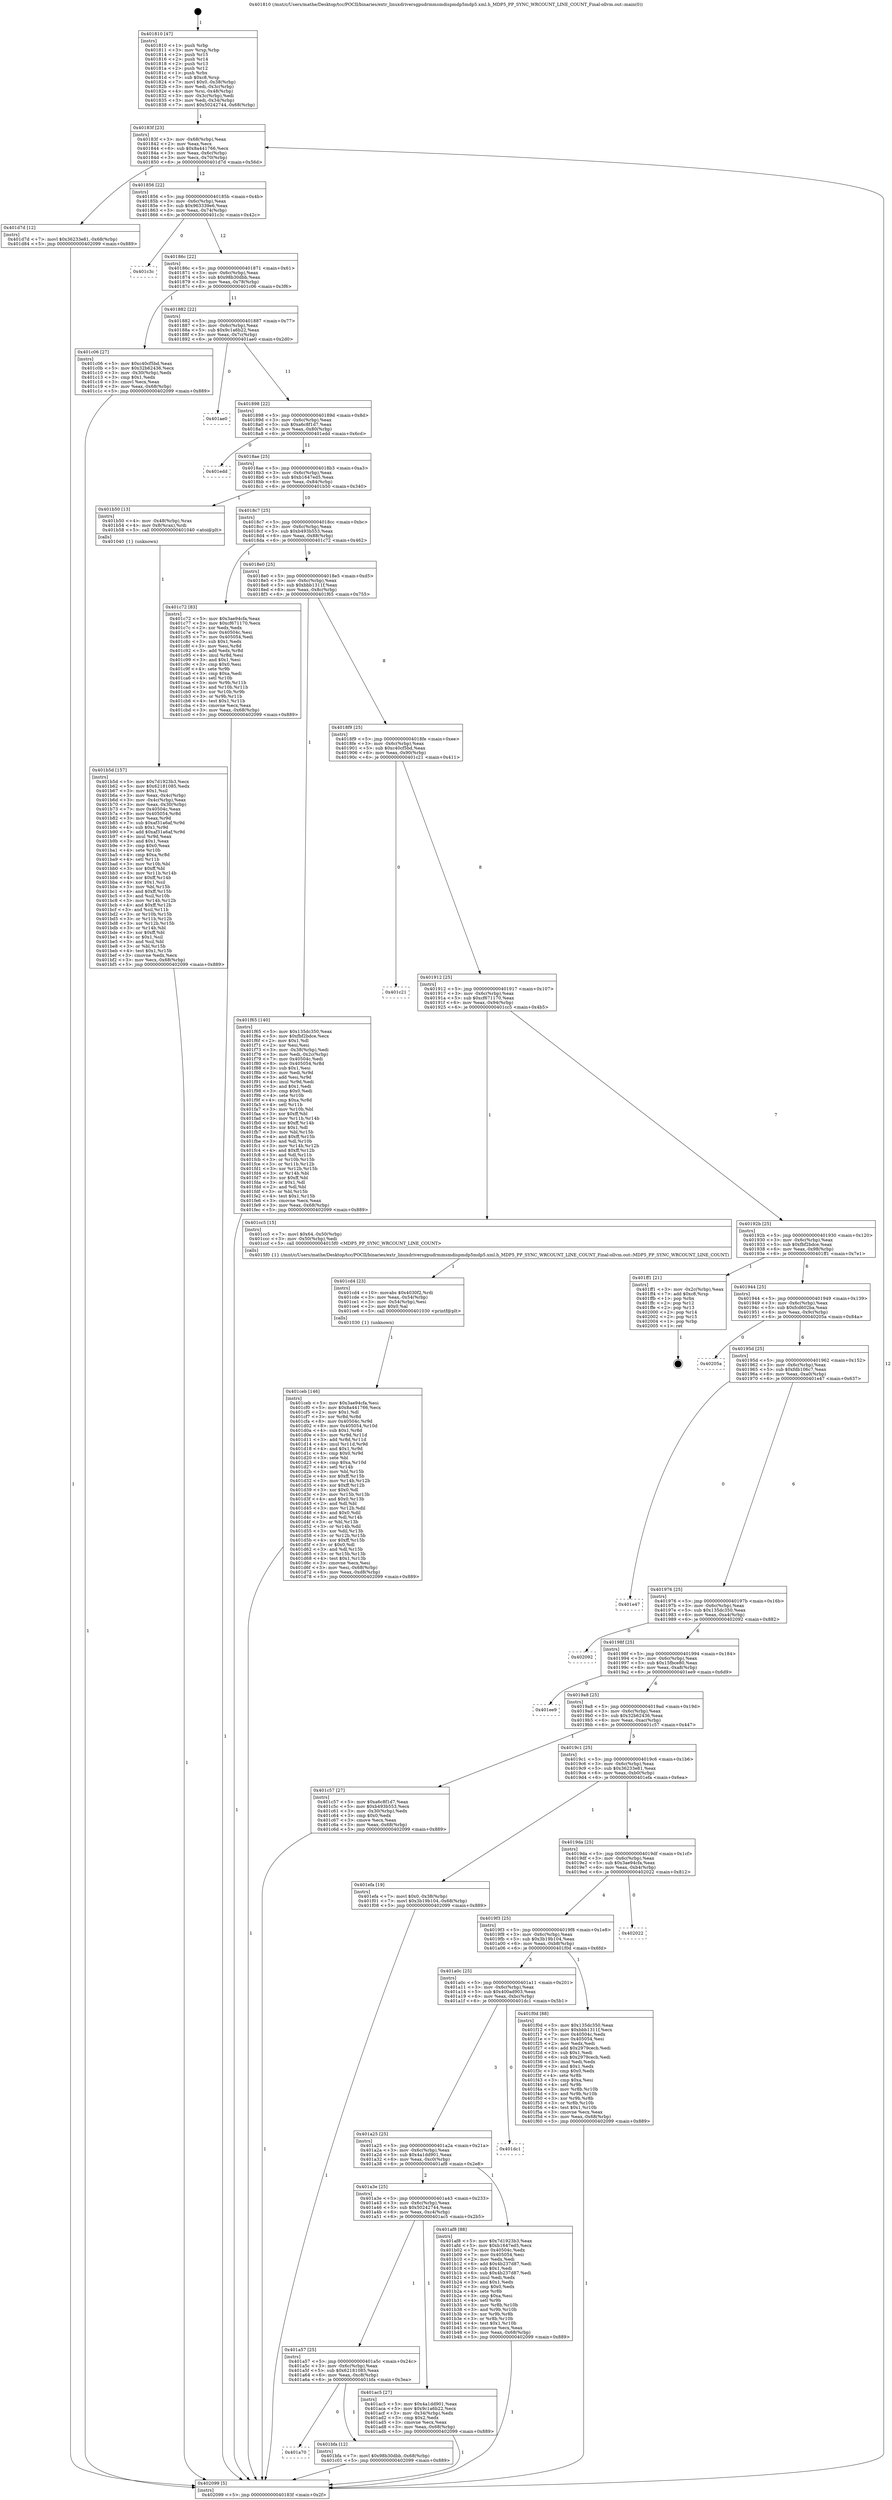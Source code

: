 digraph "0x401810" {
  label = "0x401810 (/mnt/c/Users/mathe/Desktop/tcc/POCII/binaries/extr_linuxdriversgpudrmmsmdispmdp5mdp5.xml.h_MDP5_PP_SYNC_WRCOUNT_LINE_COUNT_Final-ollvm.out::main(0))"
  labelloc = "t"
  node[shape=record]

  Entry [label="",width=0.3,height=0.3,shape=circle,fillcolor=black,style=filled]
  "0x40183f" [label="{
     0x40183f [23]\l
     | [instrs]\l
     &nbsp;&nbsp;0x40183f \<+3\>: mov -0x68(%rbp),%eax\l
     &nbsp;&nbsp;0x401842 \<+2\>: mov %eax,%ecx\l
     &nbsp;&nbsp;0x401844 \<+6\>: sub $0x8a441766,%ecx\l
     &nbsp;&nbsp;0x40184a \<+3\>: mov %eax,-0x6c(%rbp)\l
     &nbsp;&nbsp;0x40184d \<+3\>: mov %ecx,-0x70(%rbp)\l
     &nbsp;&nbsp;0x401850 \<+6\>: je 0000000000401d7d \<main+0x56d\>\l
  }"]
  "0x401d7d" [label="{
     0x401d7d [12]\l
     | [instrs]\l
     &nbsp;&nbsp;0x401d7d \<+7\>: movl $0x36233e81,-0x68(%rbp)\l
     &nbsp;&nbsp;0x401d84 \<+5\>: jmp 0000000000402099 \<main+0x889\>\l
  }"]
  "0x401856" [label="{
     0x401856 [22]\l
     | [instrs]\l
     &nbsp;&nbsp;0x401856 \<+5\>: jmp 000000000040185b \<main+0x4b\>\l
     &nbsp;&nbsp;0x40185b \<+3\>: mov -0x6c(%rbp),%eax\l
     &nbsp;&nbsp;0x40185e \<+5\>: sub $0x963339e6,%eax\l
     &nbsp;&nbsp;0x401863 \<+3\>: mov %eax,-0x74(%rbp)\l
     &nbsp;&nbsp;0x401866 \<+6\>: je 0000000000401c3c \<main+0x42c\>\l
  }"]
  Exit [label="",width=0.3,height=0.3,shape=circle,fillcolor=black,style=filled,peripheries=2]
  "0x401c3c" [label="{
     0x401c3c\l
  }", style=dashed]
  "0x40186c" [label="{
     0x40186c [22]\l
     | [instrs]\l
     &nbsp;&nbsp;0x40186c \<+5\>: jmp 0000000000401871 \<main+0x61\>\l
     &nbsp;&nbsp;0x401871 \<+3\>: mov -0x6c(%rbp),%eax\l
     &nbsp;&nbsp;0x401874 \<+5\>: sub $0x98b30dbb,%eax\l
     &nbsp;&nbsp;0x401879 \<+3\>: mov %eax,-0x78(%rbp)\l
     &nbsp;&nbsp;0x40187c \<+6\>: je 0000000000401c06 \<main+0x3f6\>\l
  }"]
  "0x401ceb" [label="{
     0x401ceb [146]\l
     | [instrs]\l
     &nbsp;&nbsp;0x401ceb \<+5\>: mov $0x3ae94cfa,%esi\l
     &nbsp;&nbsp;0x401cf0 \<+5\>: mov $0x8a441766,%ecx\l
     &nbsp;&nbsp;0x401cf5 \<+2\>: mov $0x1,%dl\l
     &nbsp;&nbsp;0x401cf7 \<+3\>: xor %r8d,%r8d\l
     &nbsp;&nbsp;0x401cfa \<+8\>: mov 0x40504c,%r9d\l
     &nbsp;&nbsp;0x401d02 \<+8\>: mov 0x405054,%r10d\l
     &nbsp;&nbsp;0x401d0a \<+4\>: sub $0x1,%r8d\l
     &nbsp;&nbsp;0x401d0e \<+3\>: mov %r9d,%r11d\l
     &nbsp;&nbsp;0x401d11 \<+3\>: add %r8d,%r11d\l
     &nbsp;&nbsp;0x401d14 \<+4\>: imul %r11d,%r9d\l
     &nbsp;&nbsp;0x401d18 \<+4\>: and $0x1,%r9d\l
     &nbsp;&nbsp;0x401d1c \<+4\>: cmp $0x0,%r9d\l
     &nbsp;&nbsp;0x401d20 \<+3\>: sete %bl\l
     &nbsp;&nbsp;0x401d23 \<+4\>: cmp $0xa,%r10d\l
     &nbsp;&nbsp;0x401d27 \<+4\>: setl %r14b\l
     &nbsp;&nbsp;0x401d2b \<+3\>: mov %bl,%r15b\l
     &nbsp;&nbsp;0x401d2e \<+4\>: xor $0xff,%r15b\l
     &nbsp;&nbsp;0x401d32 \<+3\>: mov %r14b,%r12b\l
     &nbsp;&nbsp;0x401d35 \<+4\>: xor $0xff,%r12b\l
     &nbsp;&nbsp;0x401d39 \<+3\>: xor $0x0,%dl\l
     &nbsp;&nbsp;0x401d3c \<+3\>: mov %r15b,%r13b\l
     &nbsp;&nbsp;0x401d3f \<+4\>: and $0x0,%r13b\l
     &nbsp;&nbsp;0x401d43 \<+2\>: and %dl,%bl\l
     &nbsp;&nbsp;0x401d45 \<+3\>: mov %r12b,%dil\l
     &nbsp;&nbsp;0x401d48 \<+4\>: and $0x0,%dil\l
     &nbsp;&nbsp;0x401d4c \<+3\>: and %dl,%r14b\l
     &nbsp;&nbsp;0x401d4f \<+3\>: or %bl,%r13b\l
     &nbsp;&nbsp;0x401d52 \<+3\>: or %r14b,%dil\l
     &nbsp;&nbsp;0x401d55 \<+3\>: xor %dil,%r13b\l
     &nbsp;&nbsp;0x401d58 \<+3\>: or %r12b,%r15b\l
     &nbsp;&nbsp;0x401d5b \<+4\>: xor $0xff,%r15b\l
     &nbsp;&nbsp;0x401d5f \<+3\>: or $0x0,%dl\l
     &nbsp;&nbsp;0x401d62 \<+3\>: and %dl,%r15b\l
     &nbsp;&nbsp;0x401d65 \<+3\>: or %r15b,%r13b\l
     &nbsp;&nbsp;0x401d68 \<+4\>: test $0x1,%r13b\l
     &nbsp;&nbsp;0x401d6c \<+3\>: cmovne %ecx,%esi\l
     &nbsp;&nbsp;0x401d6f \<+3\>: mov %esi,-0x68(%rbp)\l
     &nbsp;&nbsp;0x401d72 \<+6\>: mov %eax,-0xd8(%rbp)\l
     &nbsp;&nbsp;0x401d78 \<+5\>: jmp 0000000000402099 \<main+0x889\>\l
  }"]
  "0x401c06" [label="{
     0x401c06 [27]\l
     | [instrs]\l
     &nbsp;&nbsp;0x401c06 \<+5\>: mov $0xc40cf5bd,%eax\l
     &nbsp;&nbsp;0x401c0b \<+5\>: mov $0x32b62436,%ecx\l
     &nbsp;&nbsp;0x401c10 \<+3\>: mov -0x30(%rbp),%edx\l
     &nbsp;&nbsp;0x401c13 \<+3\>: cmp $0x1,%edx\l
     &nbsp;&nbsp;0x401c16 \<+3\>: cmovl %ecx,%eax\l
     &nbsp;&nbsp;0x401c19 \<+3\>: mov %eax,-0x68(%rbp)\l
     &nbsp;&nbsp;0x401c1c \<+5\>: jmp 0000000000402099 \<main+0x889\>\l
  }"]
  "0x401882" [label="{
     0x401882 [22]\l
     | [instrs]\l
     &nbsp;&nbsp;0x401882 \<+5\>: jmp 0000000000401887 \<main+0x77\>\l
     &nbsp;&nbsp;0x401887 \<+3\>: mov -0x6c(%rbp),%eax\l
     &nbsp;&nbsp;0x40188a \<+5\>: sub $0x9c1a6b22,%eax\l
     &nbsp;&nbsp;0x40188f \<+3\>: mov %eax,-0x7c(%rbp)\l
     &nbsp;&nbsp;0x401892 \<+6\>: je 0000000000401ae0 \<main+0x2d0\>\l
  }"]
  "0x401cd4" [label="{
     0x401cd4 [23]\l
     | [instrs]\l
     &nbsp;&nbsp;0x401cd4 \<+10\>: movabs $0x4030f2,%rdi\l
     &nbsp;&nbsp;0x401cde \<+3\>: mov %eax,-0x54(%rbp)\l
     &nbsp;&nbsp;0x401ce1 \<+3\>: mov -0x54(%rbp),%esi\l
     &nbsp;&nbsp;0x401ce4 \<+2\>: mov $0x0,%al\l
     &nbsp;&nbsp;0x401ce6 \<+5\>: call 0000000000401030 \<printf@plt\>\l
     | [calls]\l
     &nbsp;&nbsp;0x401030 \{1\} (unknown)\l
  }"]
  "0x401ae0" [label="{
     0x401ae0\l
  }", style=dashed]
  "0x401898" [label="{
     0x401898 [22]\l
     | [instrs]\l
     &nbsp;&nbsp;0x401898 \<+5\>: jmp 000000000040189d \<main+0x8d\>\l
     &nbsp;&nbsp;0x40189d \<+3\>: mov -0x6c(%rbp),%eax\l
     &nbsp;&nbsp;0x4018a0 \<+5\>: sub $0xa6c8f1d7,%eax\l
     &nbsp;&nbsp;0x4018a5 \<+3\>: mov %eax,-0x80(%rbp)\l
     &nbsp;&nbsp;0x4018a8 \<+6\>: je 0000000000401edd \<main+0x6cd\>\l
  }"]
  "0x401a70" [label="{
     0x401a70\l
  }", style=dashed]
  "0x401edd" [label="{
     0x401edd\l
  }", style=dashed]
  "0x4018ae" [label="{
     0x4018ae [25]\l
     | [instrs]\l
     &nbsp;&nbsp;0x4018ae \<+5\>: jmp 00000000004018b3 \<main+0xa3\>\l
     &nbsp;&nbsp;0x4018b3 \<+3\>: mov -0x6c(%rbp),%eax\l
     &nbsp;&nbsp;0x4018b6 \<+5\>: sub $0xb1647ed5,%eax\l
     &nbsp;&nbsp;0x4018bb \<+6\>: mov %eax,-0x84(%rbp)\l
     &nbsp;&nbsp;0x4018c1 \<+6\>: je 0000000000401b50 \<main+0x340\>\l
  }"]
  "0x401bfa" [label="{
     0x401bfa [12]\l
     | [instrs]\l
     &nbsp;&nbsp;0x401bfa \<+7\>: movl $0x98b30dbb,-0x68(%rbp)\l
     &nbsp;&nbsp;0x401c01 \<+5\>: jmp 0000000000402099 \<main+0x889\>\l
  }"]
  "0x401b50" [label="{
     0x401b50 [13]\l
     | [instrs]\l
     &nbsp;&nbsp;0x401b50 \<+4\>: mov -0x48(%rbp),%rax\l
     &nbsp;&nbsp;0x401b54 \<+4\>: mov 0x8(%rax),%rdi\l
     &nbsp;&nbsp;0x401b58 \<+5\>: call 0000000000401040 \<atoi@plt\>\l
     | [calls]\l
     &nbsp;&nbsp;0x401040 \{1\} (unknown)\l
  }"]
  "0x4018c7" [label="{
     0x4018c7 [25]\l
     | [instrs]\l
     &nbsp;&nbsp;0x4018c7 \<+5\>: jmp 00000000004018cc \<main+0xbc\>\l
     &nbsp;&nbsp;0x4018cc \<+3\>: mov -0x6c(%rbp),%eax\l
     &nbsp;&nbsp;0x4018cf \<+5\>: sub $0xb493b553,%eax\l
     &nbsp;&nbsp;0x4018d4 \<+6\>: mov %eax,-0x88(%rbp)\l
     &nbsp;&nbsp;0x4018da \<+6\>: je 0000000000401c72 \<main+0x462\>\l
  }"]
  "0x401b5d" [label="{
     0x401b5d [157]\l
     | [instrs]\l
     &nbsp;&nbsp;0x401b5d \<+5\>: mov $0x7d1923b3,%ecx\l
     &nbsp;&nbsp;0x401b62 \<+5\>: mov $0x62181085,%edx\l
     &nbsp;&nbsp;0x401b67 \<+3\>: mov $0x1,%sil\l
     &nbsp;&nbsp;0x401b6a \<+3\>: mov %eax,-0x4c(%rbp)\l
     &nbsp;&nbsp;0x401b6d \<+3\>: mov -0x4c(%rbp),%eax\l
     &nbsp;&nbsp;0x401b70 \<+3\>: mov %eax,-0x30(%rbp)\l
     &nbsp;&nbsp;0x401b73 \<+7\>: mov 0x40504c,%eax\l
     &nbsp;&nbsp;0x401b7a \<+8\>: mov 0x405054,%r8d\l
     &nbsp;&nbsp;0x401b82 \<+3\>: mov %eax,%r9d\l
     &nbsp;&nbsp;0x401b85 \<+7\>: sub $0xaf31a6af,%r9d\l
     &nbsp;&nbsp;0x401b8c \<+4\>: sub $0x1,%r9d\l
     &nbsp;&nbsp;0x401b90 \<+7\>: add $0xaf31a6af,%r9d\l
     &nbsp;&nbsp;0x401b97 \<+4\>: imul %r9d,%eax\l
     &nbsp;&nbsp;0x401b9b \<+3\>: and $0x1,%eax\l
     &nbsp;&nbsp;0x401b9e \<+3\>: cmp $0x0,%eax\l
     &nbsp;&nbsp;0x401ba1 \<+4\>: sete %r10b\l
     &nbsp;&nbsp;0x401ba5 \<+4\>: cmp $0xa,%r8d\l
     &nbsp;&nbsp;0x401ba9 \<+4\>: setl %r11b\l
     &nbsp;&nbsp;0x401bad \<+3\>: mov %r10b,%bl\l
     &nbsp;&nbsp;0x401bb0 \<+3\>: xor $0xff,%bl\l
     &nbsp;&nbsp;0x401bb3 \<+3\>: mov %r11b,%r14b\l
     &nbsp;&nbsp;0x401bb6 \<+4\>: xor $0xff,%r14b\l
     &nbsp;&nbsp;0x401bba \<+4\>: xor $0x1,%sil\l
     &nbsp;&nbsp;0x401bbe \<+3\>: mov %bl,%r15b\l
     &nbsp;&nbsp;0x401bc1 \<+4\>: and $0xff,%r15b\l
     &nbsp;&nbsp;0x401bc5 \<+3\>: and %sil,%r10b\l
     &nbsp;&nbsp;0x401bc8 \<+3\>: mov %r14b,%r12b\l
     &nbsp;&nbsp;0x401bcb \<+4\>: and $0xff,%r12b\l
     &nbsp;&nbsp;0x401bcf \<+3\>: and %sil,%r11b\l
     &nbsp;&nbsp;0x401bd2 \<+3\>: or %r10b,%r15b\l
     &nbsp;&nbsp;0x401bd5 \<+3\>: or %r11b,%r12b\l
     &nbsp;&nbsp;0x401bd8 \<+3\>: xor %r12b,%r15b\l
     &nbsp;&nbsp;0x401bdb \<+3\>: or %r14b,%bl\l
     &nbsp;&nbsp;0x401bde \<+3\>: xor $0xff,%bl\l
     &nbsp;&nbsp;0x401be1 \<+4\>: or $0x1,%sil\l
     &nbsp;&nbsp;0x401be5 \<+3\>: and %sil,%bl\l
     &nbsp;&nbsp;0x401be8 \<+3\>: or %bl,%r15b\l
     &nbsp;&nbsp;0x401beb \<+4\>: test $0x1,%r15b\l
     &nbsp;&nbsp;0x401bef \<+3\>: cmovne %edx,%ecx\l
     &nbsp;&nbsp;0x401bf2 \<+3\>: mov %ecx,-0x68(%rbp)\l
     &nbsp;&nbsp;0x401bf5 \<+5\>: jmp 0000000000402099 \<main+0x889\>\l
  }"]
  "0x401c72" [label="{
     0x401c72 [83]\l
     | [instrs]\l
     &nbsp;&nbsp;0x401c72 \<+5\>: mov $0x3ae94cfa,%eax\l
     &nbsp;&nbsp;0x401c77 \<+5\>: mov $0xcf671170,%ecx\l
     &nbsp;&nbsp;0x401c7c \<+2\>: xor %edx,%edx\l
     &nbsp;&nbsp;0x401c7e \<+7\>: mov 0x40504c,%esi\l
     &nbsp;&nbsp;0x401c85 \<+7\>: mov 0x405054,%edi\l
     &nbsp;&nbsp;0x401c8c \<+3\>: sub $0x1,%edx\l
     &nbsp;&nbsp;0x401c8f \<+3\>: mov %esi,%r8d\l
     &nbsp;&nbsp;0x401c92 \<+3\>: add %edx,%r8d\l
     &nbsp;&nbsp;0x401c95 \<+4\>: imul %r8d,%esi\l
     &nbsp;&nbsp;0x401c99 \<+3\>: and $0x1,%esi\l
     &nbsp;&nbsp;0x401c9c \<+3\>: cmp $0x0,%esi\l
     &nbsp;&nbsp;0x401c9f \<+4\>: sete %r9b\l
     &nbsp;&nbsp;0x401ca3 \<+3\>: cmp $0xa,%edi\l
     &nbsp;&nbsp;0x401ca6 \<+4\>: setl %r10b\l
     &nbsp;&nbsp;0x401caa \<+3\>: mov %r9b,%r11b\l
     &nbsp;&nbsp;0x401cad \<+3\>: and %r10b,%r11b\l
     &nbsp;&nbsp;0x401cb0 \<+3\>: xor %r10b,%r9b\l
     &nbsp;&nbsp;0x401cb3 \<+3\>: or %r9b,%r11b\l
     &nbsp;&nbsp;0x401cb6 \<+4\>: test $0x1,%r11b\l
     &nbsp;&nbsp;0x401cba \<+3\>: cmovne %ecx,%eax\l
     &nbsp;&nbsp;0x401cbd \<+3\>: mov %eax,-0x68(%rbp)\l
     &nbsp;&nbsp;0x401cc0 \<+5\>: jmp 0000000000402099 \<main+0x889\>\l
  }"]
  "0x4018e0" [label="{
     0x4018e0 [25]\l
     | [instrs]\l
     &nbsp;&nbsp;0x4018e0 \<+5\>: jmp 00000000004018e5 \<main+0xd5\>\l
     &nbsp;&nbsp;0x4018e5 \<+3\>: mov -0x6c(%rbp),%eax\l
     &nbsp;&nbsp;0x4018e8 \<+5\>: sub $0xbbb1311f,%eax\l
     &nbsp;&nbsp;0x4018ed \<+6\>: mov %eax,-0x8c(%rbp)\l
     &nbsp;&nbsp;0x4018f3 \<+6\>: je 0000000000401f65 \<main+0x755\>\l
  }"]
  "0x401810" [label="{
     0x401810 [47]\l
     | [instrs]\l
     &nbsp;&nbsp;0x401810 \<+1\>: push %rbp\l
     &nbsp;&nbsp;0x401811 \<+3\>: mov %rsp,%rbp\l
     &nbsp;&nbsp;0x401814 \<+2\>: push %r15\l
     &nbsp;&nbsp;0x401816 \<+2\>: push %r14\l
     &nbsp;&nbsp;0x401818 \<+2\>: push %r13\l
     &nbsp;&nbsp;0x40181a \<+2\>: push %r12\l
     &nbsp;&nbsp;0x40181c \<+1\>: push %rbx\l
     &nbsp;&nbsp;0x40181d \<+7\>: sub $0xc8,%rsp\l
     &nbsp;&nbsp;0x401824 \<+7\>: movl $0x0,-0x38(%rbp)\l
     &nbsp;&nbsp;0x40182b \<+3\>: mov %edi,-0x3c(%rbp)\l
     &nbsp;&nbsp;0x40182e \<+4\>: mov %rsi,-0x48(%rbp)\l
     &nbsp;&nbsp;0x401832 \<+3\>: mov -0x3c(%rbp),%edi\l
     &nbsp;&nbsp;0x401835 \<+3\>: mov %edi,-0x34(%rbp)\l
     &nbsp;&nbsp;0x401838 \<+7\>: movl $0x50242744,-0x68(%rbp)\l
  }"]
  "0x401f65" [label="{
     0x401f65 [140]\l
     | [instrs]\l
     &nbsp;&nbsp;0x401f65 \<+5\>: mov $0x135dc350,%eax\l
     &nbsp;&nbsp;0x401f6a \<+5\>: mov $0xfbf2bdce,%ecx\l
     &nbsp;&nbsp;0x401f6f \<+2\>: mov $0x1,%dl\l
     &nbsp;&nbsp;0x401f71 \<+2\>: xor %esi,%esi\l
     &nbsp;&nbsp;0x401f73 \<+3\>: mov -0x38(%rbp),%edi\l
     &nbsp;&nbsp;0x401f76 \<+3\>: mov %edi,-0x2c(%rbp)\l
     &nbsp;&nbsp;0x401f79 \<+7\>: mov 0x40504c,%edi\l
     &nbsp;&nbsp;0x401f80 \<+8\>: mov 0x405054,%r8d\l
     &nbsp;&nbsp;0x401f88 \<+3\>: sub $0x1,%esi\l
     &nbsp;&nbsp;0x401f8b \<+3\>: mov %edi,%r9d\l
     &nbsp;&nbsp;0x401f8e \<+3\>: add %esi,%r9d\l
     &nbsp;&nbsp;0x401f91 \<+4\>: imul %r9d,%edi\l
     &nbsp;&nbsp;0x401f95 \<+3\>: and $0x1,%edi\l
     &nbsp;&nbsp;0x401f98 \<+3\>: cmp $0x0,%edi\l
     &nbsp;&nbsp;0x401f9b \<+4\>: sete %r10b\l
     &nbsp;&nbsp;0x401f9f \<+4\>: cmp $0xa,%r8d\l
     &nbsp;&nbsp;0x401fa3 \<+4\>: setl %r11b\l
     &nbsp;&nbsp;0x401fa7 \<+3\>: mov %r10b,%bl\l
     &nbsp;&nbsp;0x401faa \<+3\>: xor $0xff,%bl\l
     &nbsp;&nbsp;0x401fad \<+3\>: mov %r11b,%r14b\l
     &nbsp;&nbsp;0x401fb0 \<+4\>: xor $0xff,%r14b\l
     &nbsp;&nbsp;0x401fb4 \<+3\>: xor $0x1,%dl\l
     &nbsp;&nbsp;0x401fb7 \<+3\>: mov %bl,%r15b\l
     &nbsp;&nbsp;0x401fba \<+4\>: and $0xff,%r15b\l
     &nbsp;&nbsp;0x401fbe \<+3\>: and %dl,%r10b\l
     &nbsp;&nbsp;0x401fc1 \<+3\>: mov %r14b,%r12b\l
     &nbsp;&nbsp;0x401fc4 \<+4\>: and $0xff,%r12b\l
     &nbsp;&nbsp;0x401fc8 \<+3\>: and %dl,%r11b\l
     &nbsp;&nbsp;0x401fcb \<+3\>: or %r10b,%r15b\l
     &nbsp;&nbsp;0x401fce \<+3\>: or %r11b,%r12b\l
     &nbsp;&nbsp;0x401fd1 \<+3\>: xor %r12b,%r15b\l
     &nbsp;&nbsp;0x401fd4 \<+3\>: or %r14b,%bl\l
     &nbsp;&nbsp;0x401fd7 \<+3\>: xor $0xff,%bl\l
     &nbsp;&nbsp;0x401fda \<+3\>: or $0x1,%dl\l
     &nbsp;&nbsp;0x401fdd \<+2\>: and %dl,%bl\l
     &nbsp;&nbsp;0x401fdf \<+3\>: or %bl,%r15b\l
     &nbsp;&nbsp;0x401fe2 \<+4\>: test $0x1,%r15b\l
     &nbsp;&nbsp;0x401fe6 \<+3\>: cmovne %ecx,%eax\l
     &nbsp;&nbsp;0x401fe9 \<+3\>: mov %eax,-0x68(%rbp)\l
     &nbsp;&nbsp;0x401fec \<+5\>: jmp 0000000000402099 \<main+0x889\>\l
  }"]
  "0x4018f9" [label="{
     0x4018f9 [25]\l
     | [instrs]\l
     &nbsp;&nbsp;0x4018f9 \<+5\>: jmp 00000000004018fe \<main+0xee\>\l
     &nbsp;&nbsp;0x4018fe \<+3\>: mov -0x6c(%rbp),%eax\l
     &nbsp;&nbsp;0x401901 \<+5\>: sub $0xc40cf5bd,%eax\l
     &nbsp;&nbsp;0x401906 \<+6\>: mov %eax,-0x90(%rbp)\l
     &nbsp;&nbsp;0x40190c \<+6\>: je 0000000000401c21 \<main+0x411\>\l
  }"]
  "0x402099" [label="{
     0x402099 [5]\l
     | [instrs]\l
     &nbsp;&nbsp;0x402099 \<+5\>: jmp 000000000040183f \<main+0x2f\>\l
  }"]
  "0x401c21" [label="{
     0x401c21\l
  }", style=dashed]
  "0x401912" [label="{
     0x401912 [25]\l
     | [instrs]\l
     &nbsp;&nbsp;0x401912 \<+5\>: jmp 0000000000401917 \<main+0x107\>\l
     &nbsp;&nbsp;0x401917 \<+3\>: mov -0x6c(%rbp),%eax\l
     &nbsp;&nbsp;0x40191a \<+5\>: sub $0xcf671170,%eax\l
     &nbsp;&nbsp;0x40191f \<+6\>: mov %eax,-0x94(%rbp)\l
     &nbsp;&nbsp;0x401925 \<+6\>: je 0000000000401cc5 \<main+0x4b5\>\l
  }"]
  "0x401a57" [label="{
     0x401a57 [25]\l
     | [instrs]\l
     &nbsp;&nbsp;0x401a57 \<+5\>: jmp 0000000000401a5c \<main+0x24c\>\l
     &nbsp;&nbsp;0x401a5c \<+3\>: mov -0x6c(%rbp),%eax\l
     &nbsp;&nbsp;0x401a5f \<+5\>: sub $0x62181085,%eax\l
     &nbsp;&nbsp;0x401a64 \<+6\>: mov %eax,-0xc8(%rbp)\l
     &nbsp;&nbsp;0x401a6a \<+6\>: je 0000000000401bfa \<main+0x3ea\>\l
  }"]
  "0x401cc5" [label="{
     0x401cc5 [15]\l
     | [instrs]\l
     &nbsp;&nbsp;0x401cc5 \<+7\>: movl $0x64,-0x50(%rbp)\l
     &nbsp;&nbsp;0x401ccc \<+3\>: mov -0x50(%rbp),%edi\l
     &nbsp;&nbsp;0x401ccf \<+5\>: call 00000000004015f0 \<MDP5_PP_SYNC_WRCOUNT_LINE_COUNT\>\l
     | [calls]\l
     &nbsp;&nbsp;0x4015f0 \{1\} (/mnt/c/Users/mathe/Desktop/tcc/POCII/binaries/extr_linuxdriversgpudrmmsmdispmdp5mdp5.xml.h_MDP5_PP_SYNC_WRCOUNT_LINE_COUNT_Final-ollvm.out::MDP5_PP_SYNC_WRCOUNT_LINE_COUNT)\l
  }"]
  "0x40192b" [label="{
     0x40192b [25]\l
     | [instrs]\l
     &nbsp;&nbsp;0x40192b \<+5\>: jmp 0000000000401930 \<main+0x120\>\l
     &nbsp;&nbsp;0x401930 \<+3\>: mov -0x6c(%rbp),%eax\l
     &nbsp;&nbsp;0x401933 \<+5\>: sub $0xfbf2bdce,%eax\l
     &nbsp;&nbsp;0x401938 \<+6\>: mov %eax,-0x98(%rbp)\l
     &nbsp;&nbsp;0x40193e \<+6\>: je 0000000000401ff1 \<main+0x7e1\>\l
  }"]
  "0x401ac5" [label="{
     0x401ac5 [27]\l
     | [instrs]\l
     &nbsp;&nbsp;0x401ac5 \<+5\>: mov $0x4a1dd901,%eax\l
     &nbsp;&nbsp;0x401aca \<+5\>: mov $0x9c1a6b22,%ecx\l
     &nbsp;&nbsp;0x401acf \<+3\>: mov -0x34(%rbp),%edx\l
     &nbsp;&nbsp;0x401ad2 \<+3\>: cmp $0x2,%edx\l
     &nbsp;&nbsp;0x401ad5 \<+3\>: cmovne %ecx,%eax\l
     &nbsp;&nbsp;0x401ad8 \<+3\>: mov %eax,-0x68(%rbp)\l
     &nbsp;&nbsp;0x401adb \<+5\>: jmp 0000000000402099 \<main+0x889\>\l
  }"]
  "0x401ff1" [label="{
     0x401ff1 [21]\l
     | [instrs]\l
     &nbsp;&nbsp;0x401ff1 \<+3\>: mov -0x2c(%rbp),%eax\l
     &nbsp;&nbsp;0x401ff4 \<+7\>: add $0xc8,%rsp\l
     &nbsp;&nbsp;0x401ffb \<+1\>: pop %rbx\l
     &nbsp;&nbsp;0x401ffc \<+2\>: pop %r12\l
     &nbsp;&nbsp;0x401ffe \<+2\>: pop %r13\l
     &nbsp;&nbsp;0x402000 \<+2\>: pop %r14\l
     &nbsp;&nbsp;0x402002 \<+2\>: pop %r15\l
     &nbsp;&nbsp;0x402004 \<+1\>: pop %rbp\l
     &nbsp;&nbsp;0x402005 \<+1\>: ret\l
  }"]
  "0x401944" [label="{
     0x401944 [25]\l
     | [instrs]\l
     &nbsp;&nbsp;0x401944 \<+5\>: jmp 0000000000401949 \<main+0x139\>\l
     &nbsp;&nbsp;0x401949 \<+3\>: mov -0x6c(%rbp),%eax\l
     &nbsp;&nbsp;0x40194c \<+5\>: sub $0xfcd602ba,%eax\l
     &nbsp;&nbsp;0x401951 \<+6\>: mov %eax,-0x9c(%rbp)\l
     &nbsp;&nbsp;0x401957 \<+6\>: je 000000000040205a \<main+0x84a\>\l
  }"]
  "0x401a3e" [label="{
     0x401a3e [25]\l
     | [instrs]\l
     &nbsp;&nbsp;0x401a3e \<+5\>: jmp 0000000000401a43 \<main+0x233\>\l
     &nbsp;&nbsp;0x401a43 \<+3\>: mov -0x6c(%rbp),%eax\l
     &nbsp;&nbsp;0x401a46 \<+5\>: sub $0x50242744,%eax\l
     &nbsp;&nbsp;0x401a4b \<+6\>: mov %eax,-0xc4(%rbp)\l
     &nbsp;&nbsp;0x401a51 \<+6\>: je 0000000000401ac5 \<main+0x2b5\>\l
  }"]
  "0x40205a" [label="{
     0x40205a\l
  }", style=dashed]
  "0x40195d" [label="{
     0x40195d [25]\l
     | [instrs]\l
     &nbsp;&nbsp;0x40195d \<+5\>: jmp 0000000000401962 \<main+0x152\>\l
     &nbsp;&nbsp;0x401962 \<+3\>: mov -0x6c(%rbp),%eax\l
     &nbsp;&nbsp;0x401965 \<+5\>: sub $0xfdb106c7,%eax\l
     &nbsp;&nbsp;0x40196a \<+6\>: mov %eax,-0xa0(%rbp)\l
     &nbsp;&nbsp;0x401970 \<+6\>: je 0000000000401e47 \<main+0x637\>\l
  }"]
  "0x401af8" [label="{
     0x401af8 [88]\l
     | [instrs]\l
     &nbsp;&nbsp;0x401af8 \<+5\>: mov $0x7d1923b3,%eax\l
     &nbsp;&nbsp;0x401afd \<+5\>: mov $0xb1647ed5,%ecx\l
     &nbsp;&nbsp;0x401b02 \<+7\>: mov 0x40504c,%edx\l
     &nbsp;&nbsp;0x401b09 \<+7\>: mov 0x405054,%esi\l
     &nbsp;&nbsp;0x401b10 \<+2\>: mov %edx,%edi\l
     &nbsp;&nbsp;0x401b12 \<+6\>: add $0x4b237d87,%edi\l
     &nbsp;&nbsp;0x401b18 \<+3\>: sub $0x1,%edi\l
     &nbsp;&nbsp;0x401b1b \<+6\>: sub $0x4b237d87,%edi\l
     &nbsp;&nbsp;0x401b21 \<+3\>: imul %edi,%edx\l
     &nbsp;&nbsp;0x401b24 \<+3\>: and $0x1,%edx\l
     &nbsp;&nbsp;0x401b27 \<+3\>: cmp $0x0,%edx\l
     &nbsp;&nbsp;0x401b2a \<+4\>: sete %r8b\l
     &nbsp;&nbsp;0x401b2e \<+3\>: cmp $0xa,%esi\l
     &nbsp;&nbsp;0x401b31 \<+4\>: setl %r9b\l
     &nbsp;&nbsp;0x401b35 \<+3\>: mov %r8b,%r10b\l
     &nbsp;&nbsp;0x401b38 \<+3\>: and %r9b,%r10b\l
     &nbsp;&nbsp;0x401b3b \<+3\>: xor %r9b,%r8b\l
     &nbsp;&nbsp;0x401b3e \<+3\>: or %r8b,%r10b\l
     &nbsp;&nbsp;0x401b41 \<+4\>: test $0x1,%r10b\l
     &nbsp;&nbsp;0x401b45 \<+3\>: cmovne %ecx,%eax\l
     &nbsp;&nbsp;0x401b48 \<+3\>: mov %eax,-0x68(%rbp)\l
     &nbsp;&nbsp;0x401b4b \<+5\>: jmp 0000000000402099 \<main+0x889\>\l
  }"]
  "0x401e47" [label="{
     0x401e47\l
  }", style=dashed]
  "0x401976" [label="{
     0x401976 [25]\l
     | [instrs]\l
     &nbsp;&nbsp;0x401976 \<+5\>: jmp 000000000040197b \<main+0x16b\>\l
     &nbsp;&nbsp;0x40197b \<+3\>: mov -0x6c(%rbp),%eax\l
     &nbsp;&nbsp;0x40197e \<+5\>: sub $0x135dc350,%eax\l
     &nbsp;&nbsp;0x401983 \<+6\>: mov %eax,-0xa4(%rbp)\l
     &nbsp;&nbsp;0x401989 \<+6\>: je 0000000000402092 \<main+0x882\>\l
  }"]
  "0x401a25" [label="{
     0x401a25 [25]\l
     | [instrs]\l
     &nbsp;&nbsp;0x401a25 \<+5\>: jmp 0000000000401a2a \<main+0x21a\>\l
     &nbsp;&nbsp;0x401a2a \<+3\>: mov -0x6c(%rbp),%eax\l
     &nbsp;&nbsp;0x401a2d \<+5\>: sub $0x4a1dd901,%eax\l
     &nbsp;&nbsp;0x401a32 \<+6\>: mov %eax,-0xc0(%rbp)\l
     &nbsp;&nbsp;0x401a38 \<+6\>: je 0000000000401af8 \<main+0x2e8\>\l
  }"]
  "0x402092" [label="{
     0x402092\l
  }", style=dashed]
  "0x40198f" [label="{
     0x40198f [25]\l
     | [instrs]\l
     &nbsp;&nbsp;0x40198f \<+5\>: jmp 0000000000401994 \<main+0x184\>\l
     &nbsp;&nbsp;0x401994 \<+3\>: mov -0x6c(%rbp),%eax\l
     &nbsp;&nbsp;0x401997 \<+5\>: sub $0x15fbce80,%eax\l
     &nbsp;&nbsp;0x40199c \<+6\>: mov %eax,-0xa8(%rbp)\l
     &nbsp;&nbsp;0x4019a2 \<+6\>: je 0000000000401ee9 \<main+0x6d9\>\l
  }"]
  "0x401dc1" [label="{
     0x401dc1\l
  }", style=dashed]
  "0x401ee9" [label="{
     0x401ee9\l
  }", style=dashed]
  "0x4019a8" [label="{
     0x4019a8 [25]\l
     | [instrs]\l
     &nbsp;&nbsp;0x4019a8 \<+5\>: jmp 00000000004019ad \<main+0x19d\>\l
     &nbsp;&nbsp;0x4019ad \<+3\>: mov -0x6c(%rbp),%eax\l
     &nbsp;&nbsp;0x4019b0 \<+5\>: sub $0x32b62436,%eax\l
     &nbsp;&nbsp;0x4019b5 \<+6\>: mov %eax,-0xac(%rbp)\l
     &nbsp;&nbsp;0x4019bb \<+6\>: je 0000000000401c57 \<main+0x447\>\l
  }"]
  "0x401a0c" [label="{
     0x401a0c [25]\l
     | [instrs]\l
     &nbsp;&nbsp;0x401a0c \<+5\>: jmp 0000000000401a11 \<main+0x201\>\l
     &nbsp;&nbsp;0x401a11 \<+3\>: mov -0x6c(%rbp),%eax\l
     &nbsp;&nbsp;0x401a14 \<+5\>: sub $0x400ad903,%eax\l
     &nbsp;&nbsp;0x401a19 \<+6\>: mov %eax,-0xbc(%rbp)\l
     &nbsp;&nbsp;0x401a1f \<+6\>: je 0000000000401dc1 \<main+0x5b1\>\l
  }"]
  "0x401c57" [label="{
     0x401c57 [27]\l
     | [instrs]\l
     &nbsp;&nbsp;0x401c57 \<+5\>: mov $0xa6c8f1d7,%eax\l
     &nbsp;&nbsp;0x401c5c \<+5\>: mov $0xb493b553,%ecx\l
     &nbsp;&nbsp;0x401c61 \<+3\>: mov -0x30(%rbp),%edx\l
     &nbsp;&nbsp;0x401c64 \<+3\>: cmp $0x0,%edx\l
     &nbsp;&nbsp;0x401c67 \<+3\>: cmove %ecx,%eax\l
     &nbsp;&nbsp;0x401c6a \<+3\>: mov %eax,-0x68(%rbp)\l
     &nbsp;&nbsp;0x401c6d \<+5\>: jmp 0000000000402099 \<main+0x889\>\l
  }"]
  "0x4019c1" [label="{
     0x4019c1 [25]\l
     | [instrs]\l
     &nbsp;&nbsp;0x4019c1 \<+5\>: jmp 00000000004019c6 \<main+0x1b6\>\l
     &nbsp;&nbsp;0x4019c6 \<+3\>: mov -0x6c(%rbp),%eax\l
     &nbsp;&nbsp;0x4019c9 \<+5\>: sub $0x36233e81,%eax\l
     &nbsp;&nbsp;0x4019ce \<+6\>: mov %eax,-0xb0(%rbp)\l
     &nbsp;&nbsp;0x4019d4 \<+6\>: je 0000000000401efa \<main+0x6ea\>\l
  }"]
  "0x401f0d" [label="{
     0x401f0d [88]\l
     | [instrs]\l
     &nbsp;&nbsp;0x401f0d \<+5\>: mov $0x135dc350,%eax\l
     &nbsp;&nbsp;0x401f12 \<+5\>: mov $0xbbb1311f,%ecx\l
     &nbsp;&nbsp;0x401f17 \<+7\>: mov 0x40504c,%edx\l
     &nbsp;&nbsp;0x401f1e \<+7\>: mov 0x405054,%esi\l
     &nbsp;&nbsp;0x401f25 \<+2\>: mov %edx,%edi\l
     &nbsp;&nbsp;0x401f27 \<+6\>: add $0x2979cecb,%edi\l
     &nbsp;&nbsp;0x401f2d \<+3\>: sub $0x1,%edi\l
     &nbsp;&nbsp;0x401f30 \<+6\>: sub $0x2979cecb,%edi\l
     &nbsp;&nbsp;0x401f36 \<+3\>: imul %edi,%edx\l
     &nbsp;&nbsp;0x401f39 \<+3\>: and $0x1,%edx\l
     &nbsp;&nbsp;0x401f3c \<+3\>: cmp $0x0,%edx\l
     &nbsp;&nbsp;0x401f3f \<+4\>: sete %r8b\l
     &nbsp;&nbsp;0x401f43 \<+3\>: cmp $0xa,%esi\l
     &nbsp;&nbsp;0x401f46 \<+4\>: setl %r9b\l
     &nbsp;&nbsp;0x401f4a \<+3\>: mov %r8b,%r10b\l
     &nbsp;&nbsp;0x401f4d \<+3\>: and %r9b,%r10b\l
     &nbsp;&nbsp;0x401f50 \<+3\>: xor %r9b,%r8b\l
     &nbsp;&nbsp;0x401f53 \<+3\>: or %r8b,%r10b\l
     &nbsp;&nbsp;0x401f56 \<+4\>: test $0x1,%r10b\l
     &nbsp;&nbsp;0x401f5a \<+3\>: cmovne %ecx,%eax\l
     &nbsp;&nbsp;0x401f5d \<+3\>: mov %eax,-0x68(%rbp)\l
     &nbsp;&nbsp;0x401f60 \<+5\>: jmp 0000000000402099 \<main+0x889\>\l
  }"]
  "0x401efa" [label="{
     0x401efa [19]\l
     | [instrs]\l
     &nbsp;&nbsp;0x401efa \<+7\>: movl $0x0,-0x38(%rbp)\l
     &nbsp;&nbsp;0x401f01 \<+7\>: movl $0x3b19b104,-0x68(%rbp)\l
     &nbsp;&nbsp;0x401f08 \<+5\>: jmp 0000000000402099 \<main+0x889\>\l
  }"]
  "0x4019da" [label="{
     0x4019da [25]\l
     | [instrs]\l
     &nbsp;&nbsp;0x4019da \<+5\>: jmp 00000000004019df \<main+0x1cf\>\l
     &nbsp;&nbsp;0x4019df \<+3\>: mov -0x6c(%rbp),%eax\l
     &nbsp;&nbsp;0x4019e2 \<+5\>: sub $0x3ae94cfa,%eax\l
     &nbsp;&nbsp;0x4019e7 \<+6\>: mov %eax,-0xb4(%rbp)\l
     &nbsp;&nbsp;0x4019ed \<+6\>: je 0000000000402022 \<main+0x812\>\l
  }"]
  "0x4019f3" [label="{
     0x4019f3 [25]\l
     | [instrs]\l
     &nbsp;&nbsp;0x4019f3 \<+5\>: jmp 00000000004019f8 \<main+0x1e8\>\l
     &nbsp;&nbsp;0x4019f8 \<+3\>: mov -0x6c(%rbp),%eax\l
     &nbsp;&nbsp;0x4019fb \<+5\>: sub $0x3b19b104,%eax\l
     &nbsp;&nbsp;0x401a00 \<+6\>: mov %eax,-0xb8(%rbp)\l
     &nbsp;&nbsp;0x401a06 \<+6\>: je 0000000000401f0d \<main+0x6fd\>\l
  }"]
  "0x402022" [label="{
     0x402022\l
  }", style=dashed]
  Entry -> "0x401810" [label=" 1"]
  "0x40183f" -> "0x401d7d" [label=" 1"]
  "0x40183f" -> "0x401856" [label=" 12"]
  "0x401ff1" -> Exit [label=" 1"]
  "0x401856" -> "0x401c3c" [label=" 0"]
  "0x401856" -> "0x40186c" [label=" 12"]
  "0x401f65" -> "0x402099" [label=" 1"]
  "0x40186c" -> "0x401c06" [label=" 1"]
  "0x40186c" -> "0x401882" [label=" 11"]
  "0x401f0d" -> "0x402099" [label=" 1"]
  "0x401882" -> "0x401ae0" [label=" 0"]
  "0x401882" -> "0x401898" [label=" 11"]
  "0x401efa" -> "0x402099" [label=" 1"]
  "0x401898" -> "0x401edd" [label=" 0"]
  "0x401898" -> "0x4018ae" [label=" 11"]
  "0x401d7d" -> "0x402099" [label=" 1"]
  "0x4018ae" -> "0x401b50" [label=" 1"]
  "0x4018ae" -> "0x4018c7" [label=" 10"]
  "0x401ceb" -> "0x402099" [label=" 1"]
  "0x4018c7" -> "0x401c72" [label=" 1"]
  "0x4018c7" -> "0x4018e0" [label=" 9"]
  "0x401cc5" -> "0x401cd4" [label=" 1"]
  "0x4018e0" -> "0x401f65" [label=" 1"]
  "0x4018e0" -> "0x4018f9" [label=" 8"]
  "0x401c72" -> "0x402099" [label=" 1"]
  "0x4018f9" -> "0x401c21" [label=" 0"]
  "0x4018f9" -> "0x401912" [label=" 8"]
  "0x401c57" -> "0x402099" [label=" 1"]
  "0x401912" -> "0x401cc5" [label=" 1"]
  "0x401912" -> "0x40192b" [label=" 7"]
  "0x401c06" -> "0x402099" [label=" 1"]
  "0x40192b" -> "0x401ff1" [label=" 1"]
  "0x40192b" -> "0x401944" [label=" 6"]
  "0x401bfa" -> "0x402099" [label=" 1"]
  "0x401944" -> "0x40205a" [label=" 0"]
  "0x401944" -> "0x40195d" [label=" 6"]
  "0x401a57" -> "0x401bfa" [label=" 1"]
  "0x40195d" -> "0x401e47" [label=" 0"]
  "0x40195d" -> "0x401976" [label=" 6"]
  "0x401cd4" -> "0x401ceb" [label=" 1"]
  "0x401976" -> "0x402092" [label=" 0"]
  "0x401976" -> "0x40198f" [label=" 6"]
  "0x401b50" -> "0x401b5d" [label=" 1"]
  "0x40198f" -> "0x401ee9" [label=" 0"]
  "0x40198f" -> "0x4019a8" [label=" 6"]
  "0x401af8" -> "0x402099" [label=" 1"]
  "0x4019a8" -> "0x401c57" [label=" 1"]
  "0x4019a8" -> "0x4019c1" [label=" 5"]
  "0x401810" -> "0x40183f" [label=" 1"]
  "0x4019c1" -> "0x401efa" [label=" 1"]
  "0x4019c1" -> "0x4019da" [label=" 4"]
  "0x401ac5" -> "0x402099" [label=" 1"]
  "0x4019da" -> "0x402022" [label=" 0"]
  "0x4019da" -> "0x4019f3" [label=" 4"]
  "0x401a3e" -> "0x401a57" [label=" 1"]
  "0x4019f3" -> "0x401f0d" [label=" 1"]
  "0x4019f3" -> "0x401a0c" [label=" 3"]
  "0x402099" -> "0x40183f" [label=" 12"]
  "0x401a0c" -> "0x401dc1" [label=" 0"]
  "0x401a0c" -> "0x401a25" [label=" 3"]
  "0x401b5d" -> "0x402099" [label=" 1"]
  "0x401a25" -> "0x401af8" [label=" 1"]
  "0x401a25" -> "0x401a3e" [label=" 2"]
  "0x401a57" -> "0x401a70" [label=" 0"]
  "0x401a3e" -> "0x401ac5" [label=" 1"]
}
